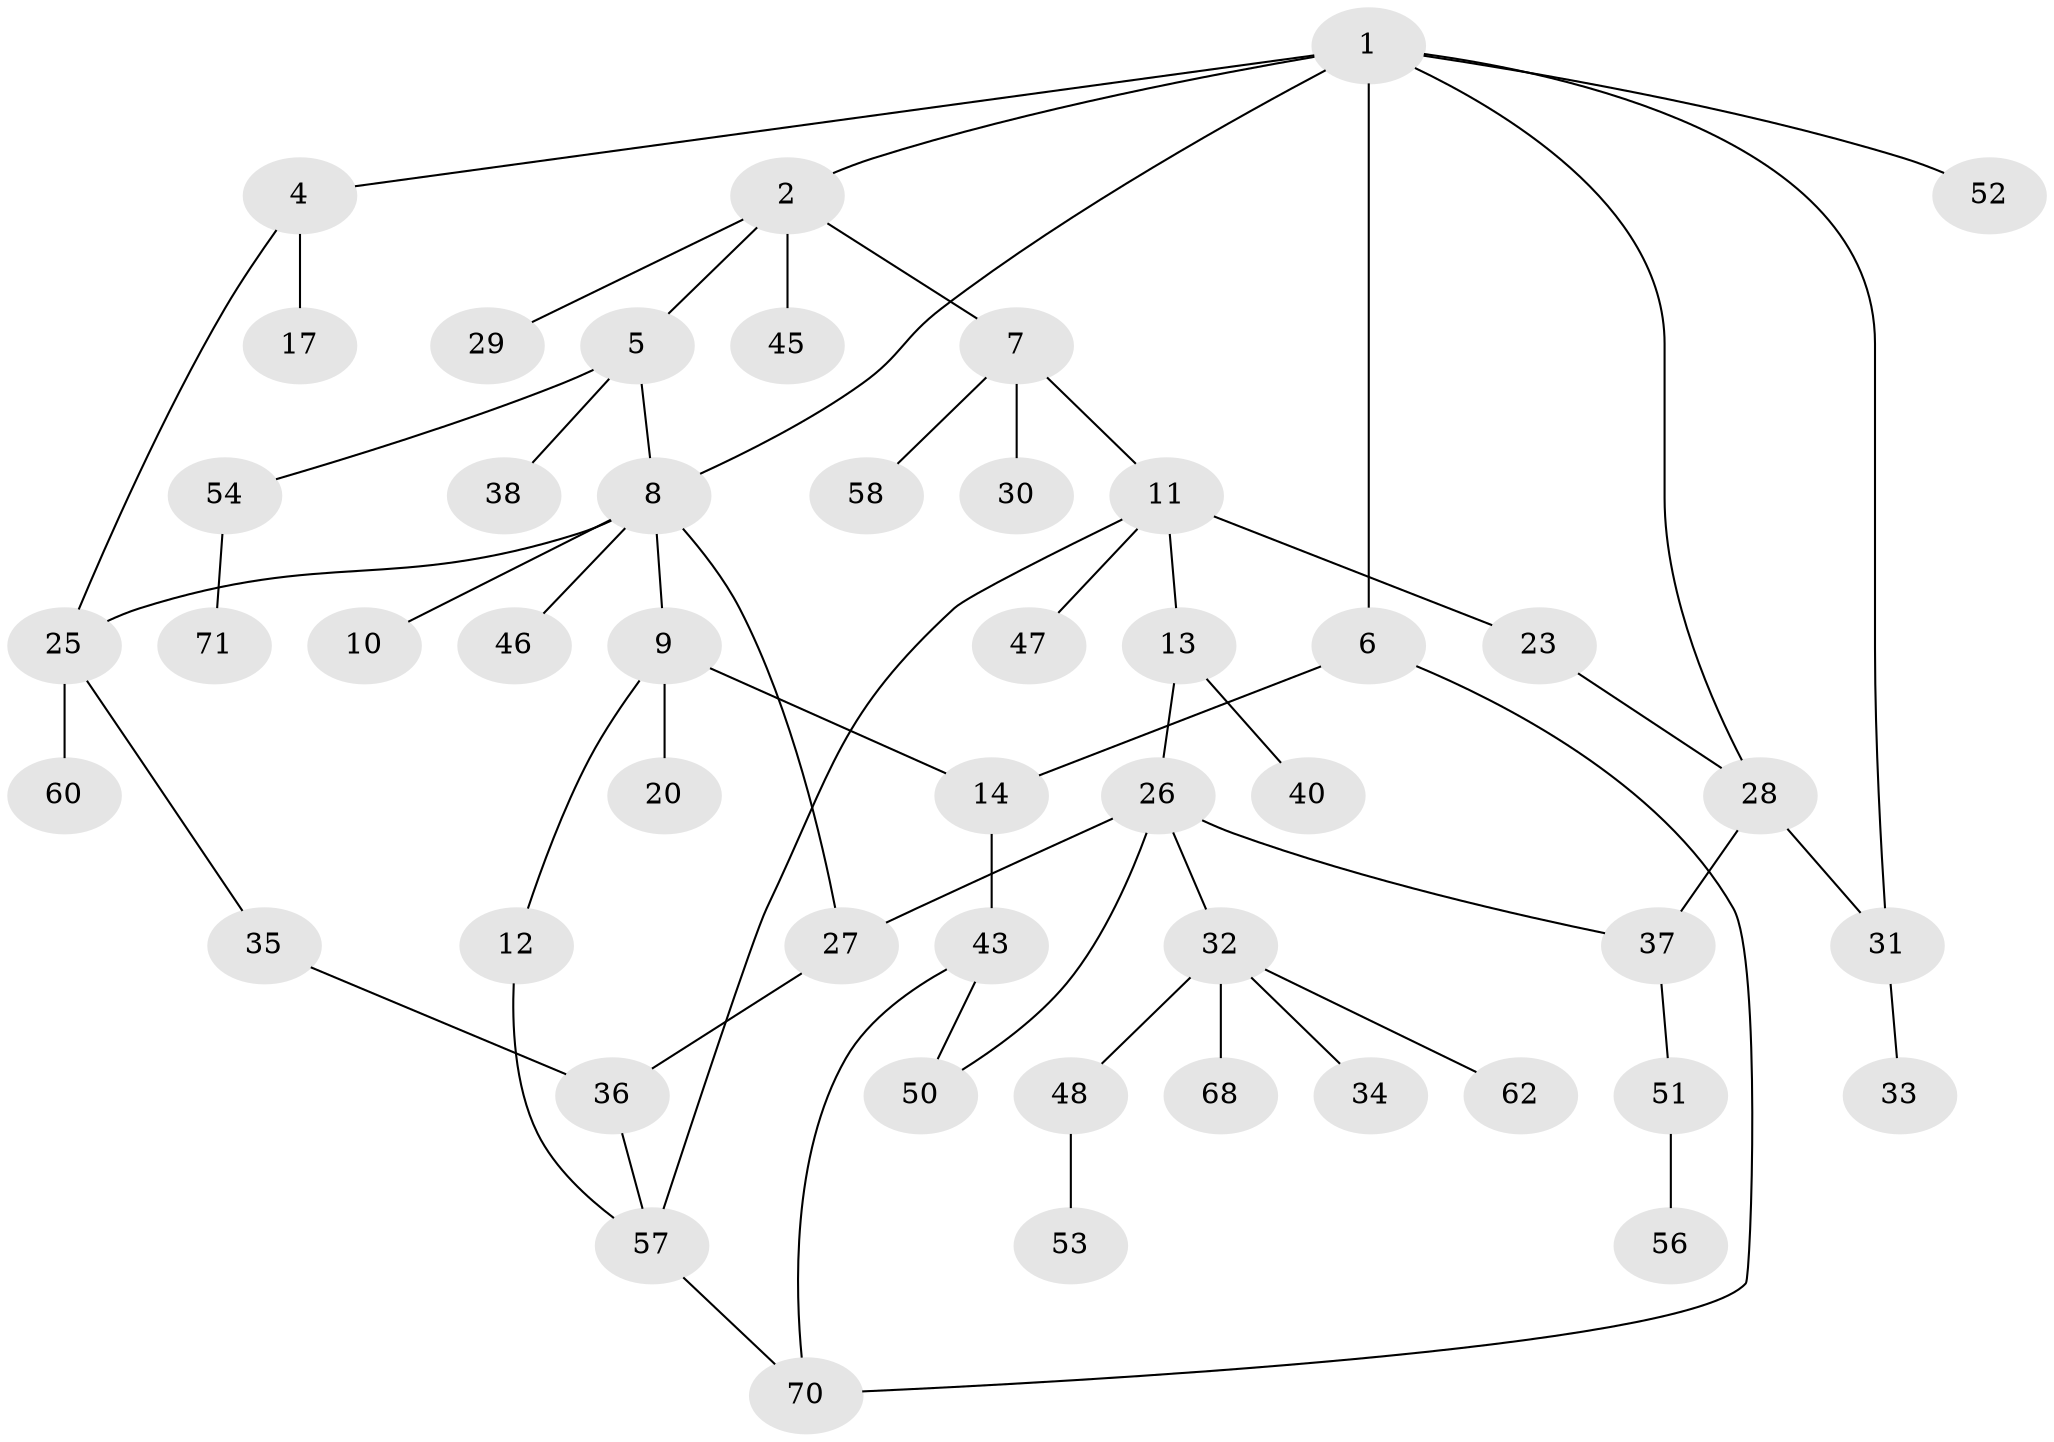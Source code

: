 // original degree distribution, {6: 0.027777777777777776, 4: 0.125, 3: 0.20833333333333334, 7: 0.013888888888888888, 5: 0.027777777777777776, 1: 0.3888888888888889, 2: 0.20833333333333334}
// Generated by graph-tools (version 1.1) at 2025/10/02/27/25 16:10:55]
// undirected, 49 vertices, 61 edges
graph export_dot {
graph [start="1"]
  node [color=gray90,style=filled];
  1 [super="+22"];
  2 [super="+3"];
  4 [super="+15"];
  5 [super="+19"];
  6 [super="+41"];
  7 [super="+42"];
  8 [super="+18"];
  9 [super="+24"];
  10;
  11 [super="+39"];
  12;
  13 [super="+16"];
  14 [super="+21"];
  17;
  20 [super="+72"];
  23;
  25 [super="+59"];
  26 [super="+44"];
  27;
  28 [super="+69"];
  29;
  30;
  31;
  32 [super="+49"];
  33;
  34;
  35;
  36 [super="+63"];
  37 [super="+66"];
  38;
  40;
  43 [super="+61"];
  45;
  46;
  47;
  48;
  50 [super="+64"];
  51;
  52;
  53 [super="+65"];
  54 [super="+55"];
  56;
  57 [super="+67"];
  58;
  60;
  62;
  68;
  70;
  71;
  1 -- 2;
  1 -- 4;
  1 -- 6;
  1 -- 28;
  1 -- 8;
  1 -- 52;
  1 -- 31;
  2 -- 5;
  2 -- 29;
  2 -- 45;
  2 -- 7;
  4 -- 25;
  4 -- 17;
  5 -- 8;
  5 -- 38;
  5 -- 54;
  6 -- 14;
  6 -- 70;
  7 -- 11;
  7 -- 30;
  7 -- 58;
  8 -- 9;
  8 -- 10;
  8 -- 25;
  8 -- 27;
  8 -- 46;
  9 -- 12;
  9 -- 20;
  9 -- 14;
  11 -- 13;
  11 -- 23;
  11 -- 47;
  11 -- 57;
  12 -- 57;
  13 -- 26;
  13 -- 40;
  14 -- 43;
  23 -- 28;
  25 -- 35;
  25 -- 60;
  26 -- 32;
  26 -- 27;
  26 -- 50;
  26 -- 37;
  27 -- 36;
  28 -- 37;
  28 -- 31;
  31 -- 33;
  32 -- 34;
  32 -- 48;
  32 -- 62;
  32 -- 68;
  35 -- 36;
  36 -- 57;
  37 -- 51;
  43 -- 50;
  43 -- 70;
  48 -- 53;
  51 -- 56;
  54 -- 71;
  57 -- 70;
}
